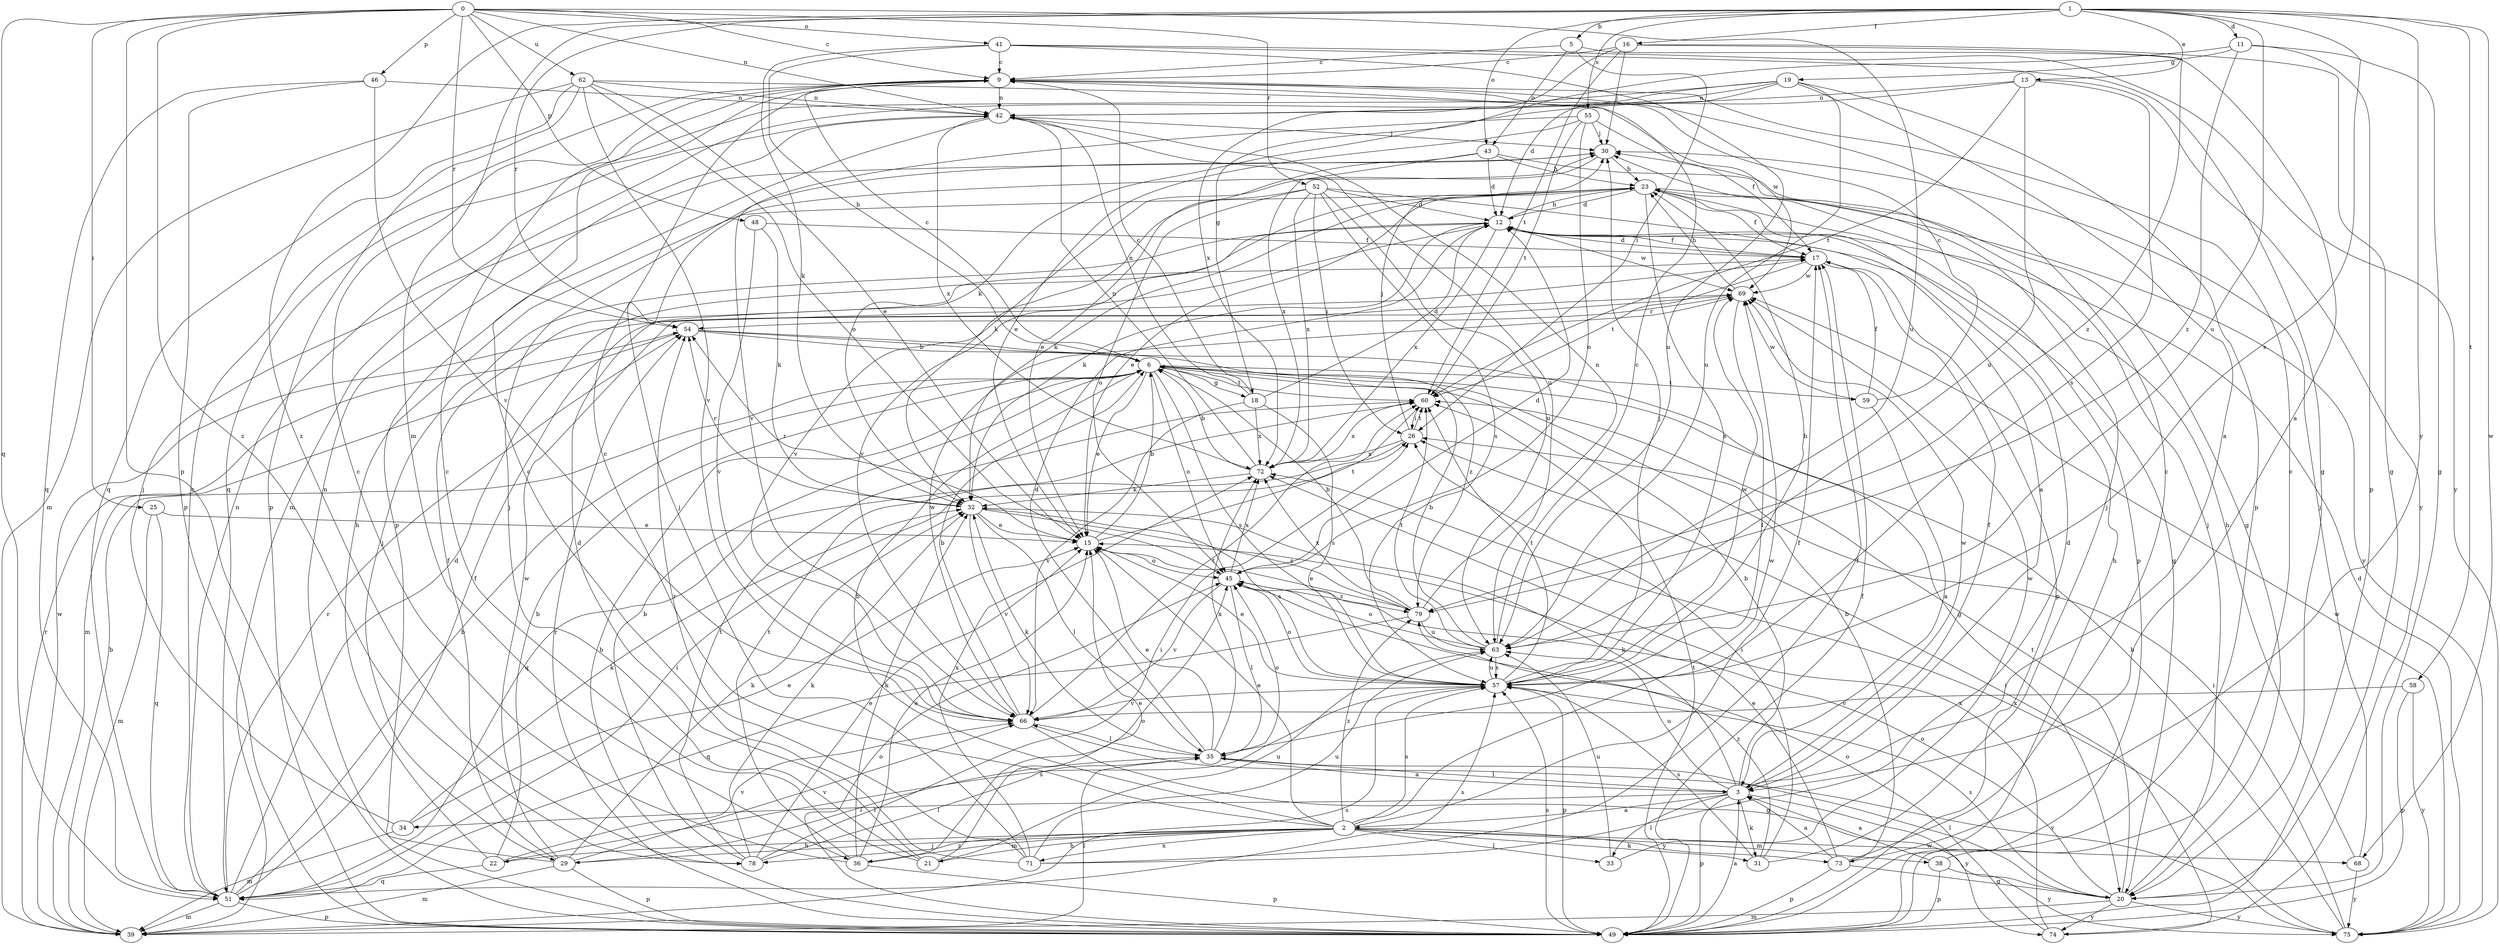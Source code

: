strict digraph  {
0;
1;
2;
3;
5;
6;
9;
11;
12;
13;
15;
16;
17;
18;
19;
20;
21;
22;
23;
25;
26;
29;
30;
31;
32;
33;
34;
35;
36;
38;
39;
41;
42;
43;
45;
46;
48;
49;
51;
52;
54;
55;
57;
58;
59;
60;
62;
63;
66;
68;
69;
71;
72;
73;
74;
75;
78;
79;
0 -> 9  [label=c];
0 -> 25  [label=i];
0 -> 41  [label=n];
0 -> 42  [label=n];
0 -> 46  [label=p];
0 -> 48  [label=p];
0 -> 49  [label=p];
0 -> 51  [label=q];
0 -> 52  [label=r];
0 -> 54  [label=r];
0 -> 62  [label=u];
0 -> 63  [label=u];
0 -> 78  [label=z];
1 -> 5  [label=b];
1 -> 11  [label=d];
1 -> 13  [label=e];
1 -> 16  [label=f];
1 -> 36  [label=m];
1 -> 43  [label=o];
1 -> 54  [label=r];
1 -> 55  [label=s];
1 -> 57  [label=s];
1 -> 58  [label=t];
1 -> 63  [label=u];
1 -> 68  [label=w];
1 -> 73  [label=y];
1 -> 78  [label=z];
2 -> 6  [label=b];
2 -> 9  [label=c];
2 -> 15  [label=e];
2 -> 17  [label=f];
2 -> 21  [label=h];
2 -> 22  [label=h];
2 -> 29  [label=j];
2 -> 31  [label=k];
2 -> 33  [label=l];
2 -> 36  [label=m];
2 -> 38  [label=m];
2 -> 57  [label=s];
2 -> 68  [label=w];
2 -> 69  [label=w];
2 -> 71  [label=x];
2 -> 73  [label=y];
2 -> 78  [label=z];
2 -> 79  [label=z];
3 -> 2  [label=a];
3 -> 6  [label=b];
3 -> 17  [label=f];
3 -> 31  [label=k];
3 -> 32  [label=k];
3 -> 33  [label=l];
3 -> 34  [label=l];
3 -> 35  [label=l];
3 -> 49  [label=p];
3 -> 63  [label=u];
3 -> 69  [label=w];
3 -> 74  [label=y];
5 -> 3  [label=a];
5 -> 9  [label=c];
5 -> 26  [label=i];
5 -> 43  [label=o];
6 -> 9  [label=c];
6 -> 15  [label=e];
6 -> 18  [label=g];
6 -> 45  [label=o];
6 -> 57  [label=s];
6 -> 59  [label=t];
6 -> 60  [label=t];
9 -> 42  [label=n];
11 -> 18  [label=g];
11 -> 19  [label=g];
11 -> 20  [label=g];
11 -> 49  [label=p];
11 -> 79  [label=z];
12 -> 17  [label=f];
12 -> 20  [label=g];
12 -> 23  [label=h];
12 -> 29  [label=j];
12 -> 32  [label=k];
12 -> 69  [label=w];
12 -> 72  [label=x];
13 -> 32  [label=k];
13 -> 42  [label=n];
13 -> 57  [label=s];
13 -> 60  [label=t];
13 -> 63  [label=u];
13 -> 74  [label=y];
15 -> 6  [label=b];
15 -> 45  [label=o];
15 -> 54  [label=r];
15 -> 60  [label=t];
16 -> 9  [label=c];
16 -> 20  [label=g];
16 -> 30  [label=j];
16 -> 60  [label=t];
16 -> 72  [label=x];
16 -> 79  [label=z];
17 -> 12  [label=d];
17 -> 49  [label=p];
17 -> 60  [label=t];
17 -> 69  [label=w];
18 -> 9  [label=c];
18 -> 12  [label=d];
18 -> 42  [label=n];
18 -> 57  [label=s];
18 -> 66  [label=v];
18 -> 72  [label=x];
19 -> 3  [label=a];
19 -> 12  [label=d];
19 -> 39  [label=m];
19 -> 42  [label=n];
19 -> 49  [label=p];
19 -> 51  [label=q];
19 -> 63  [label=u];
20 -> 30  [label=j];
20 -> 35  [label=l];
20 -> 39  [label=m];
20 -> 45  [label=o];
20 -> 57  [label=s];
20 -> 60  [label=t];
20 -> 74  [label=y];
20 -> 75  [label=y];
21 -> 9  [label=c];
21 -> 12  [label=d];
21 -> 15  [label=e];
21 -> 30  [label=j];
21 -> 63  [label=u];
22 -> 6  [label=b];
22 -> 23  [label=h];
22 -> 51  [label=q];
22 -> 57  [label=s];
22 -> 66  [label=v];
23 -> 12  [label=d];
23 -> 15  [label=e];
23 -> 17  [label=f];
23 -> 32  [label=k];
23 -> 49  [label=p];
23 -> 57  [label=s];
23 -> 66  [label=v];
23 -> 75  [label=y];
25 -> 15  [label=e];
25 -> 39  [label=m];
25 -> 51  [label=q];
26 -> 30  [label=j];
26 -> 51  [label=q];
26 -> 60  [label=t];
26 -> 72  [label=x];
29 -> 17  [label=f];
29 -> 32  [label=k];
29 -> 35  [label=l];
29 -> 39  [label=m];
29 -> 42  [label=n];
29 -> 49  [label=p];
29 -> 66  [label=v];
29 -> 69  [label=w];
30 -> 23  [label=h];
30 -> 32  [label=k];
31 -> 26  [label=i];
31 -> 30  [label=j];
31 -> 57  [label=s];
31 -> 79  [label=z];
32 -> 15  [label=e];
32 -> 35  [label=l];
32 -> 54  [label=r];
32 -> 57  [label=s];
32 -> 66  [label=v];
32 -> 79  [label=z];
33 -> 63  [label=u];
33 -> 69  [label=w];
34 -> 15  [label=e];
34 -> 30  [label=j];
34 -> 32  [label=k];
34 -> 39  [label=m];
35 -> 3  [label=a];
35 -> 12  [label=d];
35 -> 15  [label=e];
35 -> 32  [label=k];
35 -> 45  [label=o];
35 -> 72  [label=x];
36 -> 9  [label=c];
36 -> 15  [label=e];
36 -> 32  [label=k];
36 -> 45  [label=o];
36 -> 49  [label=p];
36 -> 60  [label=t];
38 -> 3  [label=a];
38 -> 9  [label=c];
38 -> 49  [label=p];
38 -> 75  [label=y];
39 -> 6  [label=b];
39 -> 35  [label=l];
39 -> 54  [label=r];
39 -> 57  [label=s];
39 -> 69  [label=w];
41 -> 6  [label=b];
41 -> 9  [label=c];
41 -> 20  [label=g];
41 -> 32  [label=k];
41 -> 63  [label=u];
41 -> 75  [label=y];
42 -> 30  [label=j];
42 -> 49  [label=p];
42 -> 63  [label=u];
42 -> 72  [label=x];
43 -> 12  [label=d];
43 -> 15  [label=e];
43 -> 20  [label=g];
43 -> 23  [label=h];
43 -> 72  [label=x];
45 -> 12  [label=d];
45 -> 35  [label=l];
45 -> 66  [label=v];
45 -> 72  [label=x];
45 -> 79  [label=z];
46 -> 42  [label=n];
46 -> 49  [label=p];
46 -> 51  [label=q];
46 -> 66  [label=v];
48 -> 17  [label=f];
48 -> 32  [label=k];
48 -> 66  [label=v];
49 -> 3  [label=a];
49 -> 6  [label=b];
49 -> 17  [label=f];
49 -> 23  [label=h];
49 -> 45  [label=o];
49 -> 54  [label=r];
49 -> 57  [label=s];
49 -> 60  [label=t];
51 -> 6  [label=b];
51 -> 9  [label=c];
51 -> 12  [label=d];
51 -> 17  [label=f];
51 -> 26  [label=i];
51 -> 39  [label=m];
51 -> 42  [label=n];
51 -> 49  [label=p];
51 -> 54  [label=r];
51 -> 57  [label=s];
52 -> 3  [label=a];
52 -> 12  [label=d];
52 -> 26  [label=i];
52 -> 45  [label=o];
52 -> 57  [label=s];
52 -> 63  [label=u];
52 -> 66  [label=v];
52 -> 72  [label=x];
54 -> 6  [label=b];
54 -> 20  [label=g];
54 -> 39  [label=m];
54 -> 79  [label=z];
55 -> 15  [label=e];
55 -> 17  [label=f];
55 -> 30  [label=j];
55 -> 45  [label=o];
55 -> 60  [label=t];
55 -> 66  [label=v];
57 -> 15  [label=e];
57 -> 23  [label=h];
57 -> 30  [label=j];
57 -> 45  [label=o];
57 -> 49  [label=p];
57 -> 60  [label=t];
57 -> 63  [label=u];
57 -> 66  [label=v];
57 -> 69  [label=w];
58 -> 49  [label=p];
58 -> 66  [label=v];
58 -> 75  [label=y];
59 -> 3  [label=a];
59 -> 9  [label=c];
59 -> 17  [label=f];
59 -> 69  [label=w];
60 -> 26  [label=i];
60 -> 72  [label=x];
62 -> 15  [label=e];
62 -> 39  [label=m];
62 -> 42  [label=n];
62 -> 45  [label=o];
62 -> 49  [label=p];
62 -> 51  [label=q];
62 -> 66  [label=v];
62 -> 69  [label=w];
63 -> 6  [label=b];
63 -> 9  [label=c];
63 -> 45  [label=o];
63 -> 57  [label=s];
63 -> 60  [label=t];
66 -> 6  [label=b];
66 -> 20  [label=g];
66 -> 35  [label=l];
66 -> 60  [label=t];
66 -> 69  [label=w];
68 -> 23  [label=h];
68 -> 30  [label=j];
68 -> 75  [label=y];
69 -> 23  [label=h];
69 -> 35  [label=l];
69 -> 54  [label=r];
71 -> 9  [label=c];
71 -> 12  [label=d];
71 -> 17  [label=f];
71 -> 30  [label=j];
71 -> 54  [label=r];
71 -> 63  [label=u];
71 -> 72  [label=x];
72 -> 6  [label=b];
72 -> 32  [label=k];
72 -> 42  [label=n];
73 -> 3  [label=a];
73 -> 6  [label=b];
73 -> 9  [label=c];
73 -> 15  [label=e];
73 -> 20  [label=g];
73 -> 49  [label=p];
74 -> 26  [label=i];
74 -> 45  [label=o];
74 -> 72  [label=x];
75 -> 6  [label=b];
75 -> 12  [label=d];
75 -> 26  [label=i];
75 -> 66  [label=v];
75 -> 69  [label=w];
75 -> 72  [label=x];
78 -> 6  [label=b];
78 -> 15  [label=e];
78 -> 26  [label=i];
78 -> 32  [label=k];
78 -> 35  [label=l];
78 -> 60  [label=t];
79 -> 6  [label=b];
79 -> 15  [label=e];
79 -> 42  [label=n];
79 -> 51  [label=q];
79 -> 63  [label=u];
79 -> 72  [label=x];
}
